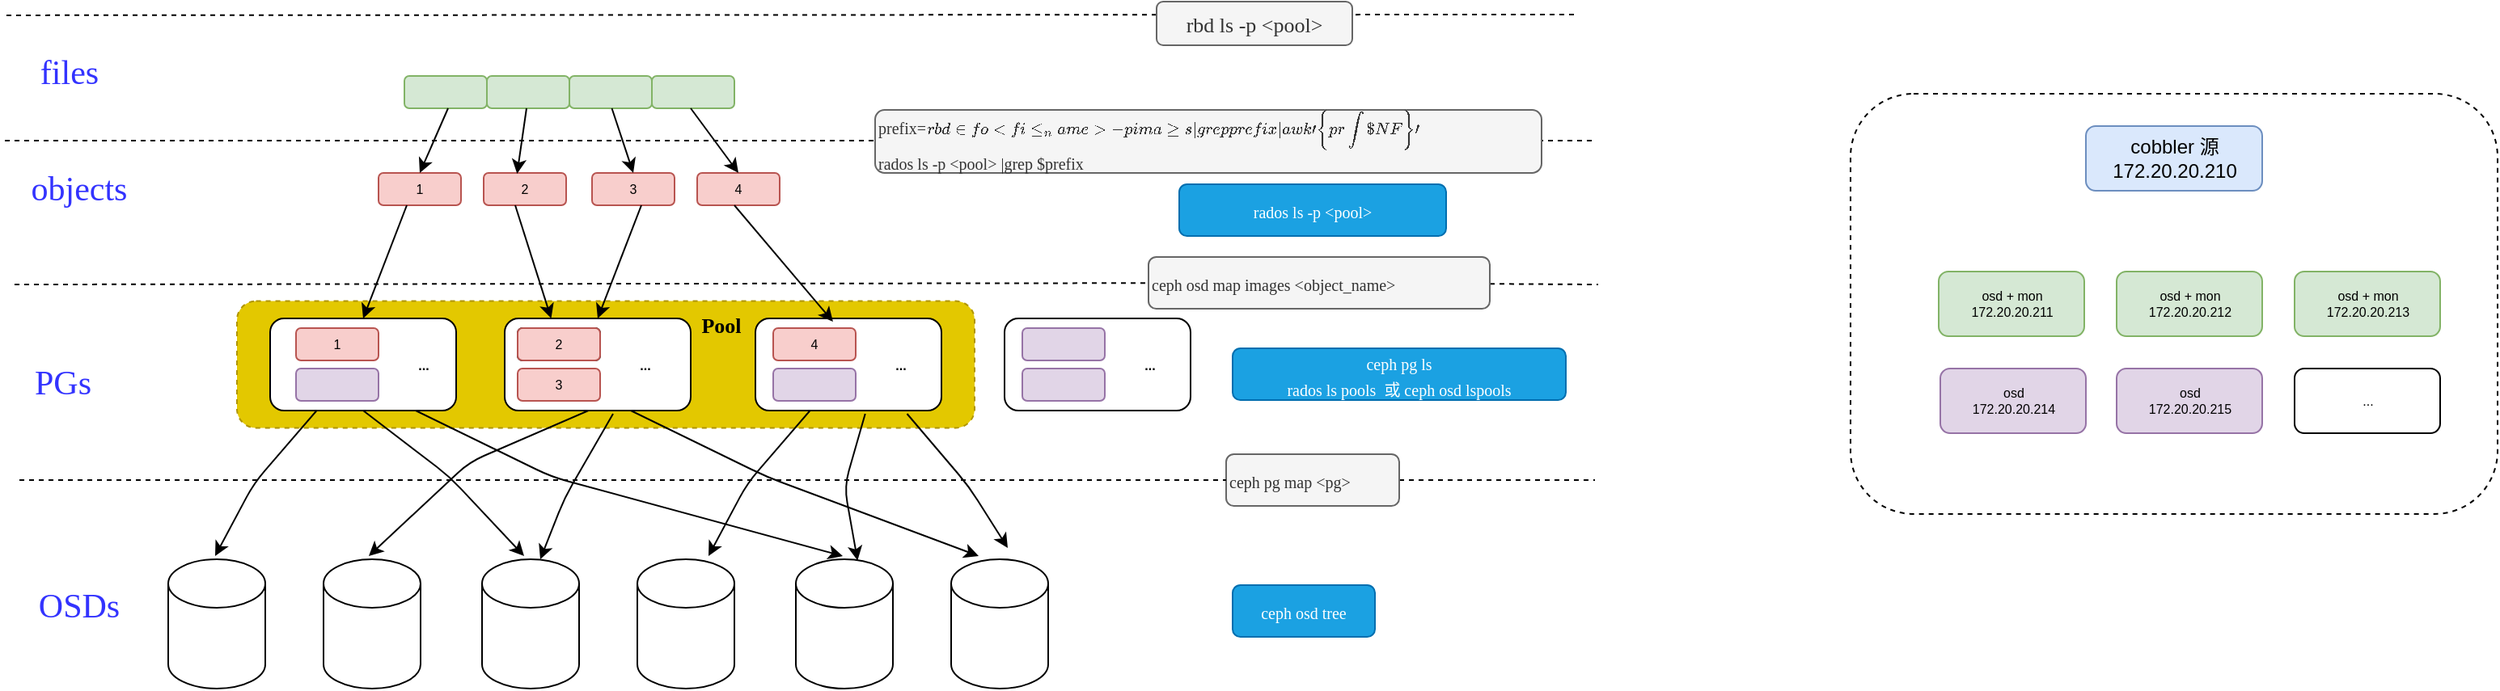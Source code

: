 <mxfile version="14.0.1" type="github">
  <diagram id="FWyH8uioRFuVI2pYw4GS" name="Page-1">
    <mxGraphModel dx="2222" dy="762" grid="0" gridSize="10" guides="1" tooltips="1" connect="1" arrows="1" fold="1" page="0" pageScale="1" pageWidth="827" pageHeight="1169" math="0" shadow="0">
      <root>
        <mxCell id="0" />
        <mxCell id="1" parent="0" />
        <mxCell id="i8egWeoIIL4nKXHF_GJI-9" value="" style="rounded=1;whiteSpace=wrap;html=1;glass=0;fontFamily=Comic Sans MS;fontSize=13;align=center;dashed=1;fillColor=#e3c800;strokeColor=#B09500;fontColor=#ffffff;" vertex="1" parent="1">
          <mxGeometry x="-329.5" y="333.25" width="456" height="78.5" as="geometry" />
        </mxCell>
        <mxCell id="x7tEmiVWcjbLrmspmGw2-49" value="" style="rounded=1;whiteSpace=wrap;html=1;dashed=1;glass=0;" parent="1" vertex="1">
          <mxGeometry x="668" y="205" width="400" height="260" as="geometry" />
        </mxCell>
        <mxCell id="x7tEmiVWcjbLrmspmGw2-2" value="cobbler 源&lt;br&gt;172.20.20.210" style="rounded=1;whiteSpace=wrap;html=1;fillColor=#dae8fc;strokeColor=#6c8ebf;" parent="1" vertex="1">
          <mxGeometry x="813.5" y="225" width="109" height="40" as="geometry" />
        </mxCell>
        <mxCell id="x7tEmiVWcjbLrmspmGw2-48" value="&lt;font style=&quot;font-size: 8px;&quot;&gt;osd + mon&lt;br style=&quot;font-size: 8px;&quot;&gt;172.20.20.211&lt;/font&gt;" style="rounded=1;whiteSpace=wrap;html=1;fontSize=8;fillColor=#d5e8d4;strokeColor=#82b366;" parent="1" vertex="1">
          <mxGeometry x="722.5" y="315" width="90" height="40" as="geometry" />
        </mxCell>
        <mxCell id="x7tEmiVWcjbLrmspmGw2-50" value="&lt;font style=&quot;font-size: 8px&quot;&gt;osd + mon&lt;br style=&quot;font-size: 8px&quot;&gt;172.20.20.212&lt;/font&gt;" style="rounded=1;whiteSpace=wrap;html=1;fontSize=8;fillColor=#d5e8d4;strokeColor=#82b366;" parent="1" vertex="1">
          <mxGeometry x="832.5" y="315" width="90" height="40" as="geometry" />
        </mxCell>
        <mxCell id="x7tEmiVWcjbLrmspmGw2-51" value="&lt;font style=&quot;font-size: 8px&quot;&gt;osd + mon&lt;br style=&quot;font-size: 8px&quot;&gt;172.20.20.213&lt;/font&gt;" style="rounded=1;whiteSpace=wrap;html=1;fontSize=8;fillColor=#d5e8d4;strokeColor=#82b366;" parent="1" vertex="1">
          <mxGeometry x="942.5" y="315" width="90" height="40" as="geometry" />
        </mxCell>
        <mxCell id="x7tEmiVWcjbLrmspmGw2-52" value="&lt;font style=&quot;font-size: 8px&quot;&gt;osd&lt;br style=&quot;font-size: 8px&quot;&gt;172.20.20.214&lt;/font&gt;" style="rounded=1;whiteSpace=wrap;html=1;fontSize=8;fillColor=#e1d5e7;strokeColor=#9673a6;" parent="1" vertex="1">
          <mxGeometry x="723.5" y="375" width="90" height="40" as="geometry" />
        </mxCell>
        <mxCell id="x7tEmiVWcjbLrmspmGw2-53" value="&lt;font style=&quot;font-size: 8px&quot;&gt;osd&lt;br style=&quot;font-size: 8px&quot;&gt;172.20.20.215&lt;/font&gt;" style="rounded=1;whiteSpace=wrap;html=1;fontSize=8;fillColor=#e1d5e7;strokeColor=#9673a6;" parent="1" vertex="1">
          <mxGeometry x="832.5" y="375" width="90" height="40" as="geometry" />
        </mxCell>
        <mxCell id="x7tEmiVWcjbLrmspmGw2-54" value="..." style="rounded=1;whiteSpace=wrap;html=1;fontSize=8;" parent="1" vertex="1">
          <mxGeometry x="942.5" y="375" width="90" height="40" as="geometry" />
        </mxCell>
        <mxCell id="x7tEmiVWcjbLrmspmGw2-57" value="1" style="rounded=1;whiteSpace=wrap;html=1;glass=0;fontSize=8;fillColor=#f8cecc;strokeColor=#b85450;" parent="1" vertex="1">
          <mxGeometry x="-242" y="254" width="51" height="20" as="geometry" />
        </mxCell>
        <mxCell id="x7tEmiVWcjbLrmspmGw2-58" value="2" style="rounded=1;whiteSpace=wrap;html=1;glass=0;fontSize=8;fillColor=#f8cecc;strokeColor=#b85450;" parent="1" vertex="1">
          <mxGeometry x="-177" y="254" width="51" height="20" as="geometry" />
        </mxCell>
        <mxCell id="x7tEmiVWcjbLrmspmGw2-59" value="3" style="rounded=1;whiteSpace=wrap;html=1;glass=0;fontSize=8;fillColor=#f8cecc;strokeColor=#b85450;" parent="1" vertex="1">
          <mxGeometry x="-110" y="254" width="51" height="20" as="geometry" />
        </mxCell>
        <mxCell id="x7tEmiVWcjbLrmspmGw2-60" value="4" style="rounded=1;whiteSpace=wrap;html=1;glass=0;fontSize=8;fillColor=#f8cecc;strokeColor=#b85450;" parent="1" vertex="1">
          <mxGeometry x="-45" y="254" width="51" height="20" as="geometry" />
        </mxCell>
        <mxCell id="x7tEmiVWcjbLrmspmGw2-61" value="" style="rounded=1;whiteSpace=wrap;html=1;glass=0;fontSize=8;fillColor=#d5e8d4;strokeColor=#82b366;" parent="1" vertex="1">
          <mxGeometry x="-226" y="194" width="51" height="20" as="geometry" />
        </mxCell>
        <mxCell id="x7tEmiVWcjbLrmspmGw2-62" value="" style="rounded=1;whiteSpace=wrap;html=1;glass=0;fontSize=8;fillColor=#d5e8d4;strokeColor=#82b366;" parent="1" vertex="1">
          <mxGeometry x="-175" y="194" width="51" height="20" as="geometry" />
        </mxCell>
        <mxCell id="x7tEmiVWcjbLrmspmGw2-63" value="" style="rounded=1;whiteSpace=wrap;html=1;glass=0;fontSize=8;fillColor=#d5e8d4;strokeColor=#82b366;" parent="1" vertex="1">
          <mxGeometry x="-124" y="194" width="51" height="20" as="geometry" />
        </mxCell>
        <mxCell id="x7tEmiVWcjbLrmspmGw2-64" value="" style="rounded=1;whiteSpace=wrap;html=1;glass=0;fontSize=8;fillColor=#d5e8d4;strokeColor=#82b366;" parent="1" vertex="1">
          <mxGeometry x="-73" y="194" width="51" height="20" as="geometry" />
        </mxCell>
        <mxCell id="x7tEmiVWcjbLrmspmGw2-65" value="" style="rounded=1;whiteSpace=wrap;html=1;glass=0;fontSize=8;" parent="1" vertex="1">
          <mxGeometry x="-309" y="344" width="115" height="57" as="geometry" />
        </mxCell>
        <mxCell id="x7tEmiVWcjbLrmspmGw2-66" value="" style="rounded=1;whiteSpace=wrap;html=1;glass=0;fontSize=8;" parent="1" vertex="1">
          <mxGeometry x="-164" y="344" width="115" height="57" as="geometry" />
        </mxCell>
        <mxCell id="x7tEmiVWcjbLrmspmGw2-67" value="" style="rounded=1;whiteSpace=wrap;html=1;glass=0;fontSize=8;" parent="1" vertex="1">
          <mxGeometry x="-9" y="344" width="115" height="57" as="geometry" />
        </mxCell>
        <mxCell id="x7tEmiVWcjbLrmspmGw2-69" value="1" style="rounded=1;whiteSpace=wrap;html=1;glass=0;fontSize=8;fillColor=#f8cecc;strokeColor=#b85450;" parent="1" vertex="1">
          <mxGeometry x="-293" y="350" width="51" height="20" as="geometry" />
        </mxCell>
        <mxCell id="x7tEmiVWcjbLrmspmGw2-70" value="" style="rounded=1;whiteSpace=wrap;html=1;glass=0;fontSize=8;fillColor=#e1d5e7;strokeColor=#9673a6;" parent="1" vertex="1">
          <mxGeometry x="-293" y="375" width="51" height="20" as="geometry" />
        </mxCell>
        <mxCell id="x7tEmiVWcjbLrmspmGw2-71" value="..." style="text;html=1;strokeColor=none;fillColor=none;align=center;verticalAlign=middle;whiteSpace=wrap;rounded=0;glass=0;fontSize=8;fontStyle=1" parent="1" vertex="1">
          <mxGeometry x="-234" y="362.5" width="40" height="20" as="geometry" />
        </mxCell>
        <mxCell id="x7tEmiVWcjbLrmspmGw2-72" value="" style="rounded=1;whiteSpace=wrap;html=1;glass=0;fontSize=8;" parent="1" vertex="1">
          <mxGeometry x="-156" y="350" width="51" height="20" as="geometry" />
        </mxCell>
        <mxCell id="x7tEmiVWcjbLrmspmGw2-73" value="3" style="rounded=1;whiteSpace=wrap;html=1;glass=0;fontSize=8;fillColor=#f8cecc;strokeColor=#b85450;" parent="1" vertex="1">
          <mxGeometry x="-156" y="375" width="51" height="20" as="geometry" />
        </mxCell>
        <mxCell id="x7tEmiVWcjbLrmspmGw2-74" value="..." style="text;html=1;strokeColor=none;fillColor=none;align=center;verticalAlign=middle;whiteSpace=wrap;rounded=0;glass=0;fontSize=8;fontStyle=1" parent="1" vertex="1">
          <mxGeometry x="-97" y="362.5" width="40" height="20" as="geometry" />
        </mxCell>
        <mxCell id="x7tEmiVWcjbLrmspmGw2-75" value="4" style="rounded=1;whiteSpace=wrap;html=1;glass=0;fontSize=8;fillColor=#f8cecc;strokeColor=#b85450;" parent="1" vertex="1">
          <mxGeometry x="2" y="350" width="51" height="20" as="geometry" />
        </mxCell>
        <mxCell id="x7tEmiVWcjbLrmspmGw2-76" value="" style="rounded=1;whiteSpace=wrap;html=1;glass=0;fontSize=8;fillColor=#e1d5e7;strokeColor=#9673a6;" parent="1" vertex="1">
          <mxGeometry x="2" y="375" width="51" height="20" as="geometry" />
        </mxCell>
        <mxCell id="x7tEmiVWcjbLrmspmGw2-77" value="..." style="text;html=1;strokeColor=none;fillColor=none;align=center;verticalAlign=middle;whiteSpace=wrap;rounded=0;glass=0;fontSize=8;fontStyle=1" parent="1" vertex="1">
          <mxGeometry x="61" y="362.5" width="40" height="20" as="geometry" />
        </mxCell>
        <mxCell id="x7tEmiVWcjbLrmspmGw2-78" value="" style="endArrow=classic;html=1;fontSize=8;entryX=0.5;entryY=0;entryDx=0;entryDy=0;" parent="1" target="x7tEmiVWcjbLrmspmGw2-57" edge="1">
          <mxGeometry width="50" height="50" relative="1" as="geometry">
            <mxPoint x="-199" y="214" as="sourcePoint" />
            <mxPoint x="-221" y="254" as="targetPoint" />
          </mxGeometry>
        </mxCell>
        <mxCell id="x7tEmiVWcjbLrmspmGw2-82" value="" style="endArrow=classic;html=1;fontSize=8;entryX=0.405;entryY=0.025;entryDx=0;entryDy=0;entryPerimeter=0;" parent="1" target="x7tEmiVWcjbLrmspmGw2-58" edge="1">
          <mxGeometry width="50" height="50" relative="1" as="geometry">
            <mxPoint x="-150.5" y="214.0" as="sourcePoint" />
            <mxPoint x="-168.0" y="254.0" as="targetPoint" />
          </mxGeometry>
        </mxCell>
        <mxCell id="x7tEmiVWcjbLrmspmGw2-83" value="" style="endArrow=classic;html=1;fontSize=8;entryX=0.5;entryY=0;entryDx=0;entryDy=0;" parent="1" target="x7tEmiVWcjbLrmspmGw2-59" edge="1">
          <mxGeometry width="50" height="50" relative="1" as="geometry">
            <mxPoint x="-97.75" y="214.0" as="sourcePoint" />
            <mxPoint x="-115.25" y="254.0" as="targetPoint" />
          </mxGeometry>
        </mxCell>
        <mxCell id="x7tEmiVWcjbLrmspmGw2-84" value="" style="endArrow=classic;html=1;fontSize=8;entryX=0.5;entryY=0;entryDx=0;entryDy=0;" parent="1" target="x7tEmiVWcjbLrmspmGw2-60" edge="1">
          <mxGeometry width="50" height="50" relative="1" as="geometry">
            <mxPoint x="-49" y="214.0" as="sourcePoint" />
            <mxPoint x="-66.5" y="254.0" as="targetPoint" />
          </mxGeometry>
        </mxCell>
        <mxCell id="x7tEmiVWcjbLrmspmGw2-85" value="" style="endArrow=classic;html=1;fontSize=8;entryX=0.5;entryY=0;entryDx=0;entryDy=0;" parent="1" target="x7tEmiVWcjbLrmspmGw2-65" edge="1">
          <mxGeometry width="50" height="50" relative="1" as="geometry">
            <mxPoint x="-224.5" y="274.0" as="sourcePoint" />
            <mxPoint x="-242.0" y="314.0" as="targetPoint" />
          </mxGeometry>
        </mxCell>
        <mxCell id="x7tEmiVWcjbLrmspmGw2-86" value="" style="endArrow=classic;html=1;fontSize=8;entryX=0.25;entryY=0;entryDx=0;entryDy=0;" parent="1" target="x7tEmiVWcjbLrmspmGw2-66" edge="1">
          <mxGeometry width="50" height="50" relative="1" as="geometry">
            <mxPoint x="-157.5" y="274.0" as="sourcePoint" />
            <mxPoint x="-175.0" y="314.0" as="targetPoint" />
          </mxGeometry>
        </mxCell>
        <mxCell id="x7tEmiVWcjbLrmspmGw2-87" value="" style="endArrow=classic;html=1;fontSize=8;entryX=0.5;entryY=0;entryDx=0;entryDy=0;" parent="1" edge="1" target="x7tEmiVWcjbLrmspmGw2-66">
          <mxGeometry width="50" height="50" relative="1" as="geometry">
            <mxPoint x="-79.5" y="274.0" as="sourcePoint" />
            <mxPoint x="-97" y="314" as="targetPoint" />
          </mxGeometry>
        </mxCell>
        <mxCell id="x7tEmiVWcjbLrmspmGw2-88" value="" style="endArrow=classic;html=1;fontSize=8;entryX=0.417;entryY=0.035;entryDx=0;entryDy=0;entryPerimeter=0;" parent="1" edge="1" target="x7tEmiVWcjbLrmspmGw2-67">
          <mxGeometry width="50" height="50" relative="1" as="geometry">
            <mxPoint x="-22" y="274.0" as="sourcePoint" />
            <mxPoint x="48" y="314" as="targetPoint" />
          </mxGeometry>
        </mxCell>
        <mxCell id="x7tEmiVWcjbLrmspmGw2-89" value="2" style="rounded=1;whiteSpace=wrap;html=1;glass=0;fontSize=8;fillColor=#f8cecc;strokeColor=#b85450;" parent="1" vertex="1">
          <mxGeometry x="-156" y="350" width="51" height="20" as="geometry" />
        </mxCell>
        <mxCell id="x7tEmiVWcjbLrmspmGw2-90" value="" style="shape=cylinder3;whiteSpace=wrap;html=1;boundedLbl=1;backgroundOutline=1;size=15;rounded=1;glass=0;fontSize=8;" parent="1" vertex="1">
          <mxGeometry x="-372" y="493" width="60" height="80" as="geometry" />
        </mxCell>
        <mxCell id="x7tEmiVWcjbLrmspmGw2-91" value="" style="shape=cylinder3;whiteSpace=wrap;html=1;boundedLbl=1;backgroundOutline=1;size=15;rounded=1;glass=0;fontSize=8;" parent="1" vertex="1">
          <mxGeometry x="-276" y="493" width="60" height="80" as="geometry" />
        </mxCell>
        <mxCell id="x7tEmiVWcjbLrmspmGw2-92" value="" style="shape=cylinder3;whiteSpace=wrap;html=1;boundedLbl=1;backgroundOutline=1;size=15;rounded=1;glass=0;fontSize=8;" parent="1" vertex="1">
          <mxGeometry x="-178" y="493" width="60" height="80" as="geometry" />
        </mxCell>
        <mxCell id="x7tEmiVWcjbLrmspmGw2-93" value="" style="shape=cylinder3;whiteSpace=wrap;html=1;boundedLbl=1;backgroundOutline=1;size=15;rounded=1;glass=0;fontSize=8;" parent="1" vertex="1">
          <mxGeometry x="-82" y="493" width="60" height="80" as="geometry" />
        </mxCell>
        <mxCell id="x7tEmiVWcjbLrmspmGw2-94" value="" style="shape=cylinder3;whiteSpace=wrap;html=1;boundedLbl=1;backgroundOutline=1;size=15;rounded=1;glass=0;fontSize=8;" parent="1" vertex="1">
          <mxGeometry x="16" y="493" width="60" height="80" as="geometry" />
        </mxCell>
        <mxCell id="x7tEmiVWcjbLrmspmGw2-95" value="" style="shape=cylinder3;whiteSpace=wrap;html=1;boundedLbl=1;backgroundOutline=1;size=15;rounded=1;glass=0;fontSize=8;" parent="1" vertex="1">
          <mxGeometry x="112" y="493" width="60" height="80" as="geometry" />
        </mxCell>
        <mxCell id="x7tEmiVWcjbLrmspmGw2-96" value="" style="endArrow=classic;html=1;fontSize=8;exitX=0.25;exitY=1;exitDx=0;exitDy=0;" parent="1" source="x7tEmiVWcjbLrmspmGw2-65" edge="1">
          <mxGeometry width="50" height="50" relative="1" as="geometry">
            <mxPoint x="-261" y="416" as="sourcePoint" />
            <mxPoint x="-343" y="491" as="targetPoint" />
            <Array as="points">
              <mxPoint x="-319" y="446" />
            </Array>
          </mxGeometry>
        </mxCell>
        <mxCell id="x7tEmiVWcjbLrmspmGw2-97" value="" style="endArrow=classic;html=1;fontSize=8;exitX=0.5;exitY=1;exitDx=0;exitDy=0;" parent="1" source="x7tEmiVWcjbLrmspmGw2-65" edge="1">
          <mxGeometry width="50" height="50" relative="1" as="geometry">
            <mxPoint x="-270.25" y="411.0" as="sourcePoint" />
            <mxPoint x="-152" y="491" as="targetPoint" />
            <Array as="points">
              <mxPoint x="-198" y="442" />
            </Array>
          </mxGeometry>
        </mxCell>
        <mxCell id="x7tEmiVWcjbLrmspmGw2-98" value="" style="endArrow=classic;html=1;fontSize=8;exitX=0.5;exitY=1;exitDx=0;exitDy=0;" parent="1" edge="1">
          <mxGeometry width="50" height="50" relative="1" as="geometry">
            <mxPoint x="-219" y="401.0" as="sourcePoint" />
            <mxPoint x="45" y="491" as="targetPoint" />
            <Array as="points">
              <mxPoint x="-135" y="442" />
            </Array>
          </mxGeometry>
        </mxCell>
        <mxCell id="x7tEmiVWcjbLrmspmGw2-99" value="" style="endArrow=classic;html=1;fontSize=8;exitX=0.25;exitY=1;exitDx=0;exitDy=0;" parent="1" edge="1">
          <mxGeometry width="50" height="50" relative="1" as="geometry">
            <mxPoint x="-112.25" y="401.0" as="sourcePoint" />
            <mxPoint x="-248" y="491" as="targetPoint" />
            <Array as="points">
              <mxPoint x="-186" y="433" />
            </Array>
          </mxGeometry>
        </mxCell>
        <mxCell id="x7tEmiVWcjbLrmspmGw2-100" value="" style="endArrow=classic;html=1;fontSize=8;exitX=0.25;exitY=1;exitDx=0;exitDy=0;entryX=0.6;entryY=0;entryDx=0;entryDy=0;entryPerimeter=0;" parent="1" target="x7tEmiVWcjbLrmspmGw2-92" edge="1">
          <mxGeometry width="50" height="50" relative="1" as="geometry">
            <mxPoint x="-97" y="403.0" as="sourcePoint" />
            <mxPoint x="-159.75" y="493" as="targetPoint" />
            <Array as="points">
              <mxPoint x="-127" y="455" />
            </Array>
          </mxGeometry>
        </mxCell>
        <mxCell id="x7tEmiVWcjbLrmspmGw2-101" value="" style="endArrow=classic;html=1;fontSize=8;exitX=0.5;exitY=1;exitDx=0;exitDy=0;" parent="1" edge="1">
          <mxGeometry width="50" height="50" relative="1" as="geometry">
            <mxPoint x="-86" y="401.0" as="sourcePoint" />
            <mxPoint x="129" y="491" as="targetPoint" />
            <Array as="points">
              <mxPoint x="-2" y="442" />
            </Array>
          </mxGeometry>
        </mxCell>
        <mxCell id="x7tEmiVWcjbLrmspmGw2-102" value="" style="endArrow=classic;html=1;fontSize=8;exitX=0.25;exitY=1;exitDx=0;exitDy=0;" parent="1" edge="1">
          <mxGeometry width="50" height="50" relative="1" as="geometry">
            <mxPoint x="24.75" y="401.0" as="sourcePoint" />
            <mxPoint x="-38" y="491" as="targetPoint" />
            <Array as="points">
              <mxPoint x="-14" y="446" />
            </Array>
          </mxGeometry>
        </mxCell>
        <mxCell id="x7tEmiVWcjbLrmspmGw2-103" value="" style="endArrow=classic;html=1;fontSize=8;exitX=0.25;exitY=1;exitDx=0;exitDy=0;entryX=0.636;entryY=0.01;entryDx=0;entryDy=0;entryPerimeter=0;" parent="1" target="x7tEmiVWcjbLrmspmGw2-94" edge="1">
          <mxGeometry width="50" height="50" relative="1" as="geometry">
            <mxPoint x="58.87" y="403.0" as="sourcePoint" />
            <mxPoint x="-3.88" y="493" as="targetPoint" />
            <Array as="points">
              <mxPoint x="46" y="448" />
            </Array>
          </mxGeometry>
        </mxCell>
        <mxCell id="x7tEmiVWcjbLrmspmGw2-104" value="" style="endArrow=classic;html=1;fontSize=8;exitX=0.25;exitY=1;exitDx=0;exitDy=0;" parent="1" edge="1">
          <mxGeometry width="50" height="50" relative="1" as="geometry">
            <mxPoint x="84.75" y="403.0" as="sourcePoint" />
            <mxPoint x="147" y="486" as="targetPoint" />
            <Array as="points">
              <mxPoint x="123" y="448" />
            </Array>
          </mxGeometry>
        </mxCell>
        <mxCell id="x7tEmiVWcjbLrmspmGw2-108" value="" style="endArrow=none;dashed=1;html=1;fontSize=8;" parent="1" edge="1" source="i8egWeoIIL4nKXHF_GJI-1">
          <mxGeometry width="50" height="50" relative="1" as="geometry">
            <mxPoint x="-464" y="444" as="sourcePoint" />
            <mxPoint x="510" y="444" as="targetPoint" />
          </mxGeometry>
        </mxCell>
        <mxCell id="x7tEmiVWcjbLrmspmGw2-110" value="&lt;font style=&quot;font-size: 21px&quot;&gt;objects&lt;/font&gt;" style="text;html=1;strokeColor=none;fillColor=none;align=center;verticalAlign=middle;whiteSpace=wrap;rounded=0;glass=0;fontSize=13;fontFamily=Comic Sans MS;fontColor=#3333FF;" parent="1" vertex="1">
          <mxGeometry x="-466" y="247" width="78" height="34" as="geometry" />
        </mxCell>
        <mxCell id="x7tEmiVWcjbLrmspmGw2-111" value="&lt;font style=&quot;font-size: 21px&quot;&gt;PGs&lt;/font&gt;" style="text;html=1;strokeColor=none;fillColor=none;align=center;verticalAlign=middle;whiteSpace=wrap;rounded=0;glass=0;fontSize=13;fontFamily=Comic Sans MS;fontColor=#3333FF;" parent="1" vertex="1">
          <mxGeometry x="-476" y="367" width="78" height="34" as="geometry" />
        </mxCell>
        <mxCell id="x7tEmiVWcjbLrmspmGw2-112" value="&lt;font style=&quot;font-size: 21px&quot;&gt;OSDs&lt;/font&gt;" style="text;html=1;strokeColor=none;fillColor=none;align=center;verticalAlign=middle;whiteSpace=wrap;rounded=0;glass=0;fontSize=13;fontFamily=Comic Sans MS;fontColor=#3333FF;" parent="1" vertex="1">
          <mxGeometry x="-466" y="505" width="78" height="34" as="geometry" />
        </mxCell>
        <mxCell id="x7tEmiVWcjbLrmspmGw2-113" value="&lt;font style=&quot;font-size: 21px&quot;&gt;files&lt;/font&gt;" style="text;html=1;strokeColor=none;fillColor=none;align=center;verticalAlign=middle;whiteSpace=wrap;rounded=0;glass=0;fontSize=13;fontFamily=Comic Sans MS;fontColor=#3333FF;" parent="1" vertex="1">
          <mxGeometry x="-472" y="175" width="78" height="34" as="geometry" />
        </mxCell>
        <mxCell id="x7tEmiVWcjbLrmspmGw2-116" value="" style="endArrow=none;dashed=1;html=1;fontSize=8;" parent="1" edge="1">
          <mxGeometry width="50" height="50" relative="1" as="geometry">
            <mxPoint x="-473" y="234" as="sourcePoint" />
            <mxPoint x="510" y="234" as="targetPoint" />
          </mxGeometry>
        </mxCell>
        <mxCell id="x7tEmiVWcjbLrmspmGw2-118" value="" style="endArrow=none;dashed=1;html=1;fontSize=8;" parent="1" edge="1" source="x7tEmiVWcjbLrmspmGw2-122">
          <mxGeometry width="50" height="50" relative="1" as="geometry">
            <mxPoint x="-467" y="323" as="sourcePoint" />
            <mxPoint x="512" y="323" as="targetPoint" />
          </mxGeometry>
        </mxCell>
        <mxCell id="x7tEmiVWcjbLrmspmGw2-119" value="" style="endArrow=none;dashed=1;html=1;fontSize=8;" parent="1" edge="1">
          <mxGeometry width="50" height="50" relative="1" as="geometry">
            <mxPoint x="-472" y="156.45" as="sourcePoint" />
            <mxPoint x="499" y="156" as="targetPoint" />
          </mxGeometry>
        </mxCell>
        <mxCell id="x7tEmiVWcjbLrmspmGw2-120" value="rbd ls -p &amp;lt;pool&amp;gt;" style="rounded=1;whiteSpace=wrap;html=1;glass=0;strokeColor=#666666;fontFamily=Comic Sans MS;fontSize=13;fontColor=#333333;fillColor=#f5f5f5;" parent="1" vertex="1">
          <mxGeometry x="239" y="148" width="121" height="27" as="geometry" />
        </mxCell>
        <mxCell id="i8egWeoIIL4nKXHF_GJI-1" value="&lt;span style=&quot;font-size: 10px&quot;&gt;ceph pg map &amp;lt;pg&amp;gt;&lt;/span&gt;" style="rounded=1;whiteSpace=wrap;html=1;glass=0;strokeColor=#666666;fontFamily=Comic Sans MS;fontSize=13;align=left;fontColor=#333333;fillColor=#f5f5f5;" vertex="1" parent="1">
          <mxGeometry x="282" y="428" width="107" height="32" as="geometry" />
        </mxCell>
        <mxCell id="i8egWeoIIL4nKXHF_GJI-2" value="" style="endArrow=none;dashed=1;html=1;fontSize=8;" edge="1" parent="1" target="i8egWeoIIL4nKXHF_GJI-1">
          <mxGeometry width="50" height="50" relative="1" as="geometry">
            <mxPoint x="-464" y="444" as="sourcePoint" />
            <mxPoint x="510" y="444" as="targetPoint" />
          </mxGeometry>
        </mxCell>
        <mxCell id="x7tEmiVWcjbLrmspmGw2-122" value="&lt;span style=&quot;font-size: 10px&quot;&gt;ceph osd map images &amp;lt;object_name&amp;gt;&lt;/span&gt;" style="rounded=1;whiteSpace=wrap;html=1;glass=0;strokeColor=#666666;fontFamily=Comic Sans MS;fontSize=13;align=left;fontColor=#333333;fillColor=#f5f5f5;" parent="1" vertex="1">
          <mxGeometry x="234" y="306" width="211" height="32" as="geometry" />
        </mxCell>
        <mxCell id="i8egWeoIIL4nKXHF_GJI-3" value="" style="endArrow=none;dashed=1;html=1;fontSize=8;" edge="1" parent="1" target="x7tEmiVWcjbLrmspmGw2-122">
          <mxGeometry width="50" height="50" relative="1" as="geometry">
            <mxPoint x="-467" y="323" as="sourcePoint" />
            <mxPoint x="512" y="323" as="targetPoint" />
          </mxGeometry>
        </mxCell>
        <mxCell id="i8egWeoIIL4nKXHF_GJI-4" value="&lt;font style=&quot;font-size: 10px&quot;&gt;prefix=`rbd info &amp;lt;file_name&amp;gt; -p images | grep prefix |awk &#39;{print$NF}&#39;`&lt;br style=&quot;font-size: 10px&quot;&gt;rados ls -p &amp;lt;pool&amp;gt; |grep $prefix&lt;/font&gt;" style="rounded=1;whiteSpace=wrap;html=1;glass=0;strokeColor=#666666;fontFamily=Comic Sans MS;fontSize=13;align=left;fontColor=#333333;fillColor=#f5f5f5;" vertex="1" parent="1">
          <mxGeometry x="65" y="215" width="412" height="39" as="geometry" />
        </mxCell>
        <mxCell id="i8egWeoIIL4nKXHF_GJI-5" value="&lt;span style=&quot;font-size: 10px&quot;&gt;ceph osd tree&lt;/span&gt;" style="rounded=1;whiteSpace=wrap;html=1;glass=0;strokeColor=#006EAF;fontFamily=Comic Sans MS;fontSize=13;align=center;fontColor=#ffffff;fillColor=#1ba1e2;" vertex="1" parent="1">
          <mxGeometry x="286" y="509" width="88" height="32" as="geometry" />
        </mxCell>
        <mxCell id="i8egWeoIIL4nKXHF_GJI-6" value="&lt;span style=&quot;font-size: 10px&quot;&gt;ceph pg ls&lt;/span&gt;&lt;br&gt;&lt;span style=&quot;font-size: 10px&quot;&gt;rados ls pools&amp;nbsp; 或 ceph osd lspools&lt;/span&gt;" style="rounded=1;whiteSpace=wrap;html=1;glass=0;strokeColor=#006EAF;fontFamily=Comic Sans MS;fontSize=13;align=center;fontColor=#ffffff;fillColor=#1ba1e2;" vertex="1" parent="1">
          <mxGeometry x="286" y="362.5" width="206" height="32" as="geometry" />
        </mxCell>
        <mxCell id="i8egWeoIIL4nKXHF_GJI-7" value="&lt;span style=&quot;font-size: 10px&quot;&gt;rados ls -p &amp;lt;pool&amp;gt;&lt;/span&gt;" style="rounded=1;whiteSpace=wrap;html=1;glass=0;strokeColor=#006EAF;fontFamily=Comic Sans MS;fontSize=13;align=center;fontColor=#ffffff;fillColor=#1ba1e2;" vertex="1" parent="1">
          <mxGeometry x="253" y="261" width="165" height="32" as="geometry" />
        </mxCell>
        <mxCell id="i8egWeoIIL4nKXHF_GJI-10" value="" style="rounded=1;whiteSpace=wrap;html=1;glass=0;fontSize=8;" vertex="1" parent="1">
          <mxGeometry x="145" y="344" width="115" height="57" as="geometry" />
        </mxCell>
        <mxCell id="i8egWeoIIL4nKXHF_GJI-12" value="" style="rounded=1;whiteSpace=wrap;html=1;glass=0;fontSize=8;fillColor=#e1d5e7;strokeColor=#9673a6;" vertex="1" parent="1">
          <mxGeometry x="156" y="375" width="51" height="20" as="geometry" />
        </mxCell>
        <mxCell id="i8egWeoIIL4nKXHF_GJI-13" value="..." style="text;html=1;strokeColor=none;fillColor=none;align=center;verticalAlign=middle;whiteSpace=wrap;rounded=0;glass=0;fontSize=8;fontStyle=1" vertex="1" parent="1">
          <mxGeometry x="215" y="362.5" width="40" height="20" as="geometry" />
        </mxCell>
        <mxCell id="i8egWeoIIL4nKXHF_GJI-14" value="" style="rounded=1;whiteSpace=wrap;html=1;glass=0;fontSize=8;fillColor=#e1d5e7;strokeColor=#9673a6;" vertex="1" parent="1">
          <mxGeometry x="156" y="350" width="51" height="20" as="geometry" />
        </mxCell>
        <mxCell id="i8egWeoIIL4nKXHF_GJI-15" value="Pool" style="text;html=1;strokeColor=none;fillColor=none;align=center;verticalAlign=middle;whiteSpace=wrap;rounded=0;glass=0;dashed=1;fontFamily=Comic Sans MS;fontSize=13;fontStyle=1" vertex="1" parent="1">
          <mxGeometry x="-50" y="338" width="40" height="20" as="geometry" />
        </mxCell>
      </root>
    </mxGraphModel>
  </diagram>
</mxfile>
